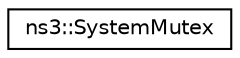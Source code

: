 digraph "Graphical Class Hierarchy"
{
 // LATEX_PDF_SIZE
  edge [fontname="Helvetica",fontsize="10",labelfontname="Helvetica",labelfontsize="10"];
  node [fontname="Helvetica",fontsize="10",shape=record];
  rankdir="LR";
  Node0 [label="ns3::SystemMutex",height=0.2,width=0.4,color="black", fillcolor="white", style="filled",URL="$classns3_1_1_system_mutex.html",tooltip="A class which provides a relatively platform-independent Mutual Exclusion thread synchronization prim..."];
}
